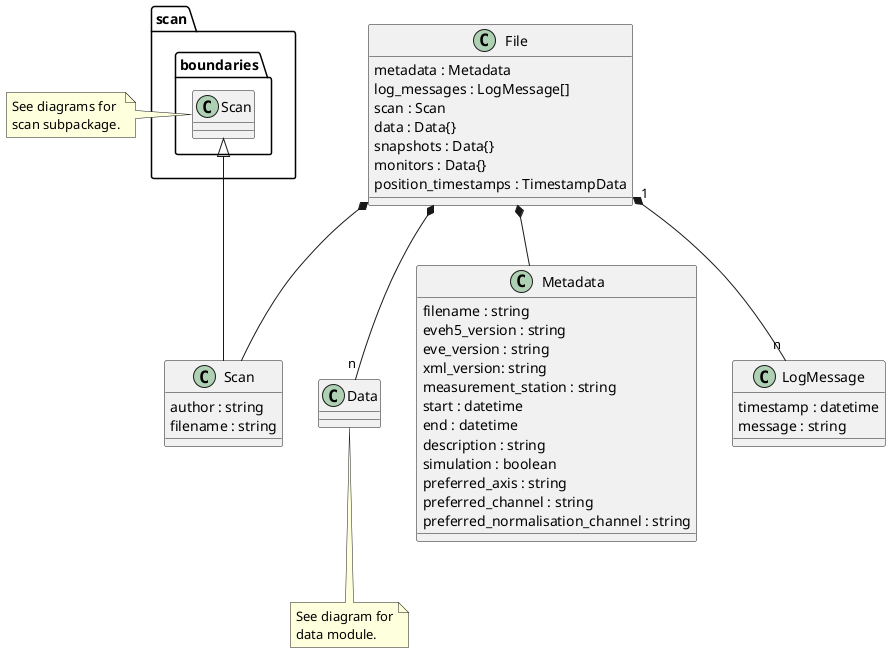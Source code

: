 @startuml

class File {
    metadata : Metadata
    log_messages : LogMessage[]
    scan : Scan
    data : Data{}
    snapshots : Data{}
    monitors : Data{}
    position_timestamps : TimestampData
}

File *-- "n" Data
note bottom: See diagram for\ndata module.

class Metadata{
    filename : string
    eveh5_version : string
    eve_version : string
    xml_version: string
    measurement_station : string
    start : datetime
    end : datetime
    description : string
    simulation : boolean
    preferred_axis : string
    preferred_channel : string
    preferred_normalisation_channel : string
}

class LogMessage {
    timestamp : datetime
    message : string
}

class Scan extends scan.boundaries.Scan {
    author : string
    filename : string
}
note left: See diagrams for\nscan subpackage.

File *-- Metadata
File "1" *-- "n" LogMessage
File *-- Scan

@enduml
